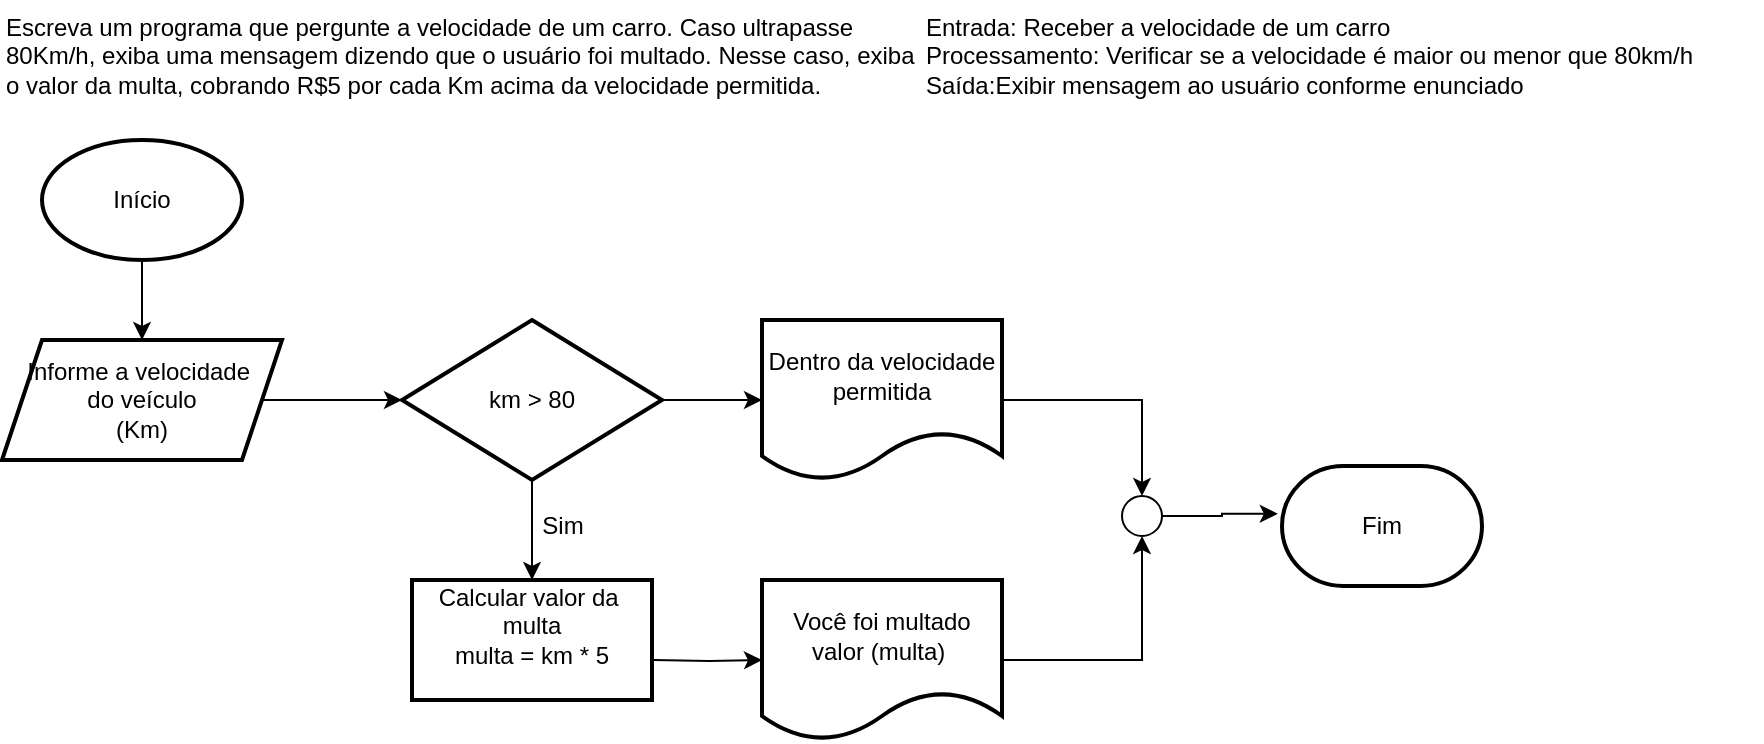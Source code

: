 <mxfile version="28.2.0">
  <diagram name="Página-1" id="ZksGCs6FcOAs1dgD00pY">
    <mxGraphModel dx="1025" dy="452" grid="1" gridSize="10" guides="1" tooltips="1" connect="1" arrows="1" fold="1" page="1" pageScale="1" pageWidth="827" pageHeight="1169" math="0" shadow="0">
      <root>
        <mxCell id="0" />
        <mxCell id="1" parent="0" />
        <mxCell id="_B3-2DzSDXJgo78Otyxh-1" value="Escreva um programa que pergunte a velocidade de um carro. Caso ultrapasse&#xa;80Km/h, exiba uma mensagem dizendo que o usuário foi multado. Nesse caso, exiba&#xa;o valor da multa, cobrando R$5 por cada Km acima da velocidade permitida." style="text;whiteSpace=wrap;html=1;" vertex="1" parent="1">
          <mxGeometry x="10" width="490" height="70" as="geometry" />
        </mxCell>
        <mxCell id="_B3-2DzSDXJgo78Otyxh-2" value="Entrada: Receber a velocidade de um carro&#xa;Processamento: Verificar se a velocidade é maior ou menor que 80km/h&#xa;Saída:Exibir mensagem ao usuário conforme enunciado" style="text;whiteSpace=wrap;html=1;" vertex="1" parent="1">
          <mxGeometry x="470" width="420" height="70" as="geometry" />
        </mxCell>
        <mxCell id="_B3-2DzSDXJgo78Otyxh-5" value="" style="edgeStyle=orthogonalEdgeStyle;rounded=0;orthogonalLoop=1;jettySize=auto;html=1;" edge="1" parent="1" source="_B3-2DzSDXJgo78Otyxh-3" target="_B3-2DzSDXJgo78Otyxh-4">
          <mxGeometry relative="1" as="geometry" />
        </mxCell>
        <mxCell id="_B3-2DzSDXJgo78Otyxh-3" value="Início" style="strokeWidth=2;html=1;shape=mxgraph.flowchart.start_1;whiteSpace=wrap;" vertex="1" parent="1">
          <mxGeometry x="30" y="70" width="100" height="60" as="geometry" />
        </mxCell>
        <mxCell id="_B3-2DzSDXJgo78Otyxh-7" value="" style="edgeStyle=orthogonalEdgeStyle;rounded=0;orthogonalLoop=1;jettySize=auto;html=1;" edge="1" parent="1" source="_B3-2DzSDXJgo78Otyxh-4" target="_B3-2DzSDXJgo78Otyxh-6">
          <mxGeometry relative="1" as="geometry" />
        </mxCell>
        <mxCell id="_B3-2DzSDXJgo78Otyxh-4" value="Informe a velocidade&amp;nbsp;&lt;div&gt;do veículo&lt;/div&gt;&lt;div&gt;(Km)&lt;/div&gt;" style="shape=parallelogram;perimeter=parallelogramPerimeter;whiteSpace=wrap;html=1;fixedSize=1;strokeWidth=2;" vertex="1" parent="1">
          <mxGeometry x="10" y="170" width="140" height="60" as="geometry" />
        </mxCell>
        <mxCell id="_B3-2DzSDXJgo78Otyxh-12" value="" style="edgeStyle=orthogonalEdgeStyle;rounded=0;orthogonalLoop=1;jettySize=auto;html=1;" edge="1" parent="1" source="_B3-2DzSDXJgo78Otyxh-6" target="_B3-2DzSDXJgo78Otyxh-11">
          <mxGeometry relative="1" as="geometry" />
        </mxCell>
        <mxCell id="_B3-2DzSDXJgo78Otyxh-17" value="" style="edgeStyle=orthogonalEdgeStyle;rounded=0;orthogonalLoop=1;jettySize=auto;html=1;" edge="1" parent="1" source="_B3-2DzSDXJgo78Otyxh-6" target="_B3-2DzSDXJgo78Otyxh-16">
          <mxGeometry relative="1" as="geometry" />
        </mxCell>
        <mxCell id="_B3-2DzSDXJgo78Otyxh-6" value="km &amp;gt; 80" style="rhombus;whiteSpace=wrap;html=1;strokeWidth=2;" vertex="1" parent="1">
          <mxGeometry x="210" y="160" width="130" height="80" as="geometry" />
        </mxCell>
        <mxCell id="_B3-2DzSDXJgo78Otyxh-15" value="" style="edgeStyle=orthogonalEdgeStyle;rounded=0;orthogonalLoop=1;jettySize=auto;html=1;" edge="1" parent="1" target="_B3-2DzSDXJgo78Otyxh-14">
          <mxGeometry relative="1" as="geometry">
            <mxPoint x="336" y="330" as="sourcePoint" />
          </mxGeometry>
        </mxCell>
        <mxCell id="_B3-2DzSDXJgo78Otyxh-11" value="Calcular valor da&amp;nbsp;&lt;div&gt;multa&lt;/div&gt;&lt;div&gt;multa = km * 5&lt;/div&gt;&lt;div&gt;&lt;br&gt;&lt;/div&gt;" style="whiteSpace=wrap;html=1;strokeWidth=2;" vertex="1" parent="1">
          <mxGeometry x="215" y="290" width="120" height="60" as="geometry" />
        </mxCell>
        <mxCell id="_B3-2DzSDXJgo78Otyxh-13" value="Sim" style="text;html=1;align=center;verticalAlign=middle;resizable=0;points=[];autosize=1;strokeColor=none;fillColor=none;" vertex="1" parent="1">
          <mxGeometry x="270" y="248" width="40" height="30" as="geometry" />
        </mxCell>
        <mxCell id="_B3-2DzSDXJgo78Otyxh-14" value="Você foi multado&lt;div&gt;valor (multa)&amp;nbsp;&lt;/div&gt;" style="shape=document;whiteSpace=wrap;html=1;boundedLbl=1;strokeWidth=2;" vertex="1" parent="1">
          <mxGeometry x="390" y="290" width="120" height="80" as="geometry" />
        </mxCell>
        <mxCell id="_B3-2DzSDXJgo78Otyxh-19" style="edgeStyle=orthogonalEdgeStyle;rounded=0;orthogonalLoop=1;jettySize=auto;html=1;" edge="1" parent="1" source="_B3-2DzSDXJgo78Otyxh-16" target="_B3-2DzSDXJgo78Otyxh-18">
          <mxGeometry relative="1" as="geometry" />
        </mxCell>
        <mxCell id="_B3-2DzSDXJgo78Otyxh-16" value="Dentro da velocidade permitida" style="shape=document;whiteSpace=wrap;html=1;boundedLbl=1;strokeWidth=2;" vertex="1" parent="1">
          <mxGeometry x="390" y="160" width="120" height="80" as="geometry" />
        </mxCell>
        <mxCell id="_B3-2DzSDXJgo78Otyxh-18" value="" style="verticalLabelPosition=bottom;verticalAlign=top;html=1;shape=mxgraph.flowchart.on-page_reference;" vertex="1" parent="1">
          <mxGeometry x="570" y="248" width="20" height="20" as="geometry" />
        </mxCell>
        <mxCell id="_B3-2DzSDXJgo78Otyxh-20" style="edgeStyle=orthogonalEdgeStyle;rounded=0;orthogonalLoop=1;jettySize=auto;html=1;entryX=0.5;entryY=1;entryDx=0;entryDy=0;entryPerimeter=0;" edge="1" parent="1" source="_B3-2DzSDXJgo78Otyxh-14" target="_B3-2DzSDXJgo78Otyxh-18">
          <mxGeometry relative="1" as="geometry" />
        </mxCell>
        <mxCell id="_B3-2DzSDXJgo78Otyxh-21" value="Fim" style="strokeWidth=2;html=1;shape=mxgraph.flowchart.terminator;whiteSpace=wrap;" vertex="1" parent="1">
          <mxGeometry x="650" y="233" width="100" height="60" as="geometry" />
        </mxCell>
        <mxCell id="_B3-2DzSDXJgo78Otyxh-22" style="edgeStyle=orthogonalEdgeStyle;rounded=0;orthogonalLoop=1;jettySize=auto;html=1;entryX=-0.021;entryY=0.398;entryDx=0;entryDy=0;entryPerimeter=0;" edge="1" parent="1" source="_B3-2DzSDXJgo78Otyxh-18" target="_B3-2DzSDXJgo78Otyxh-21">
          <mxGeometry relative="1" as="geometry" />
        </mxCell>
      </root>
    </mxGraphModel>
  </diagram>
</mxfile>
